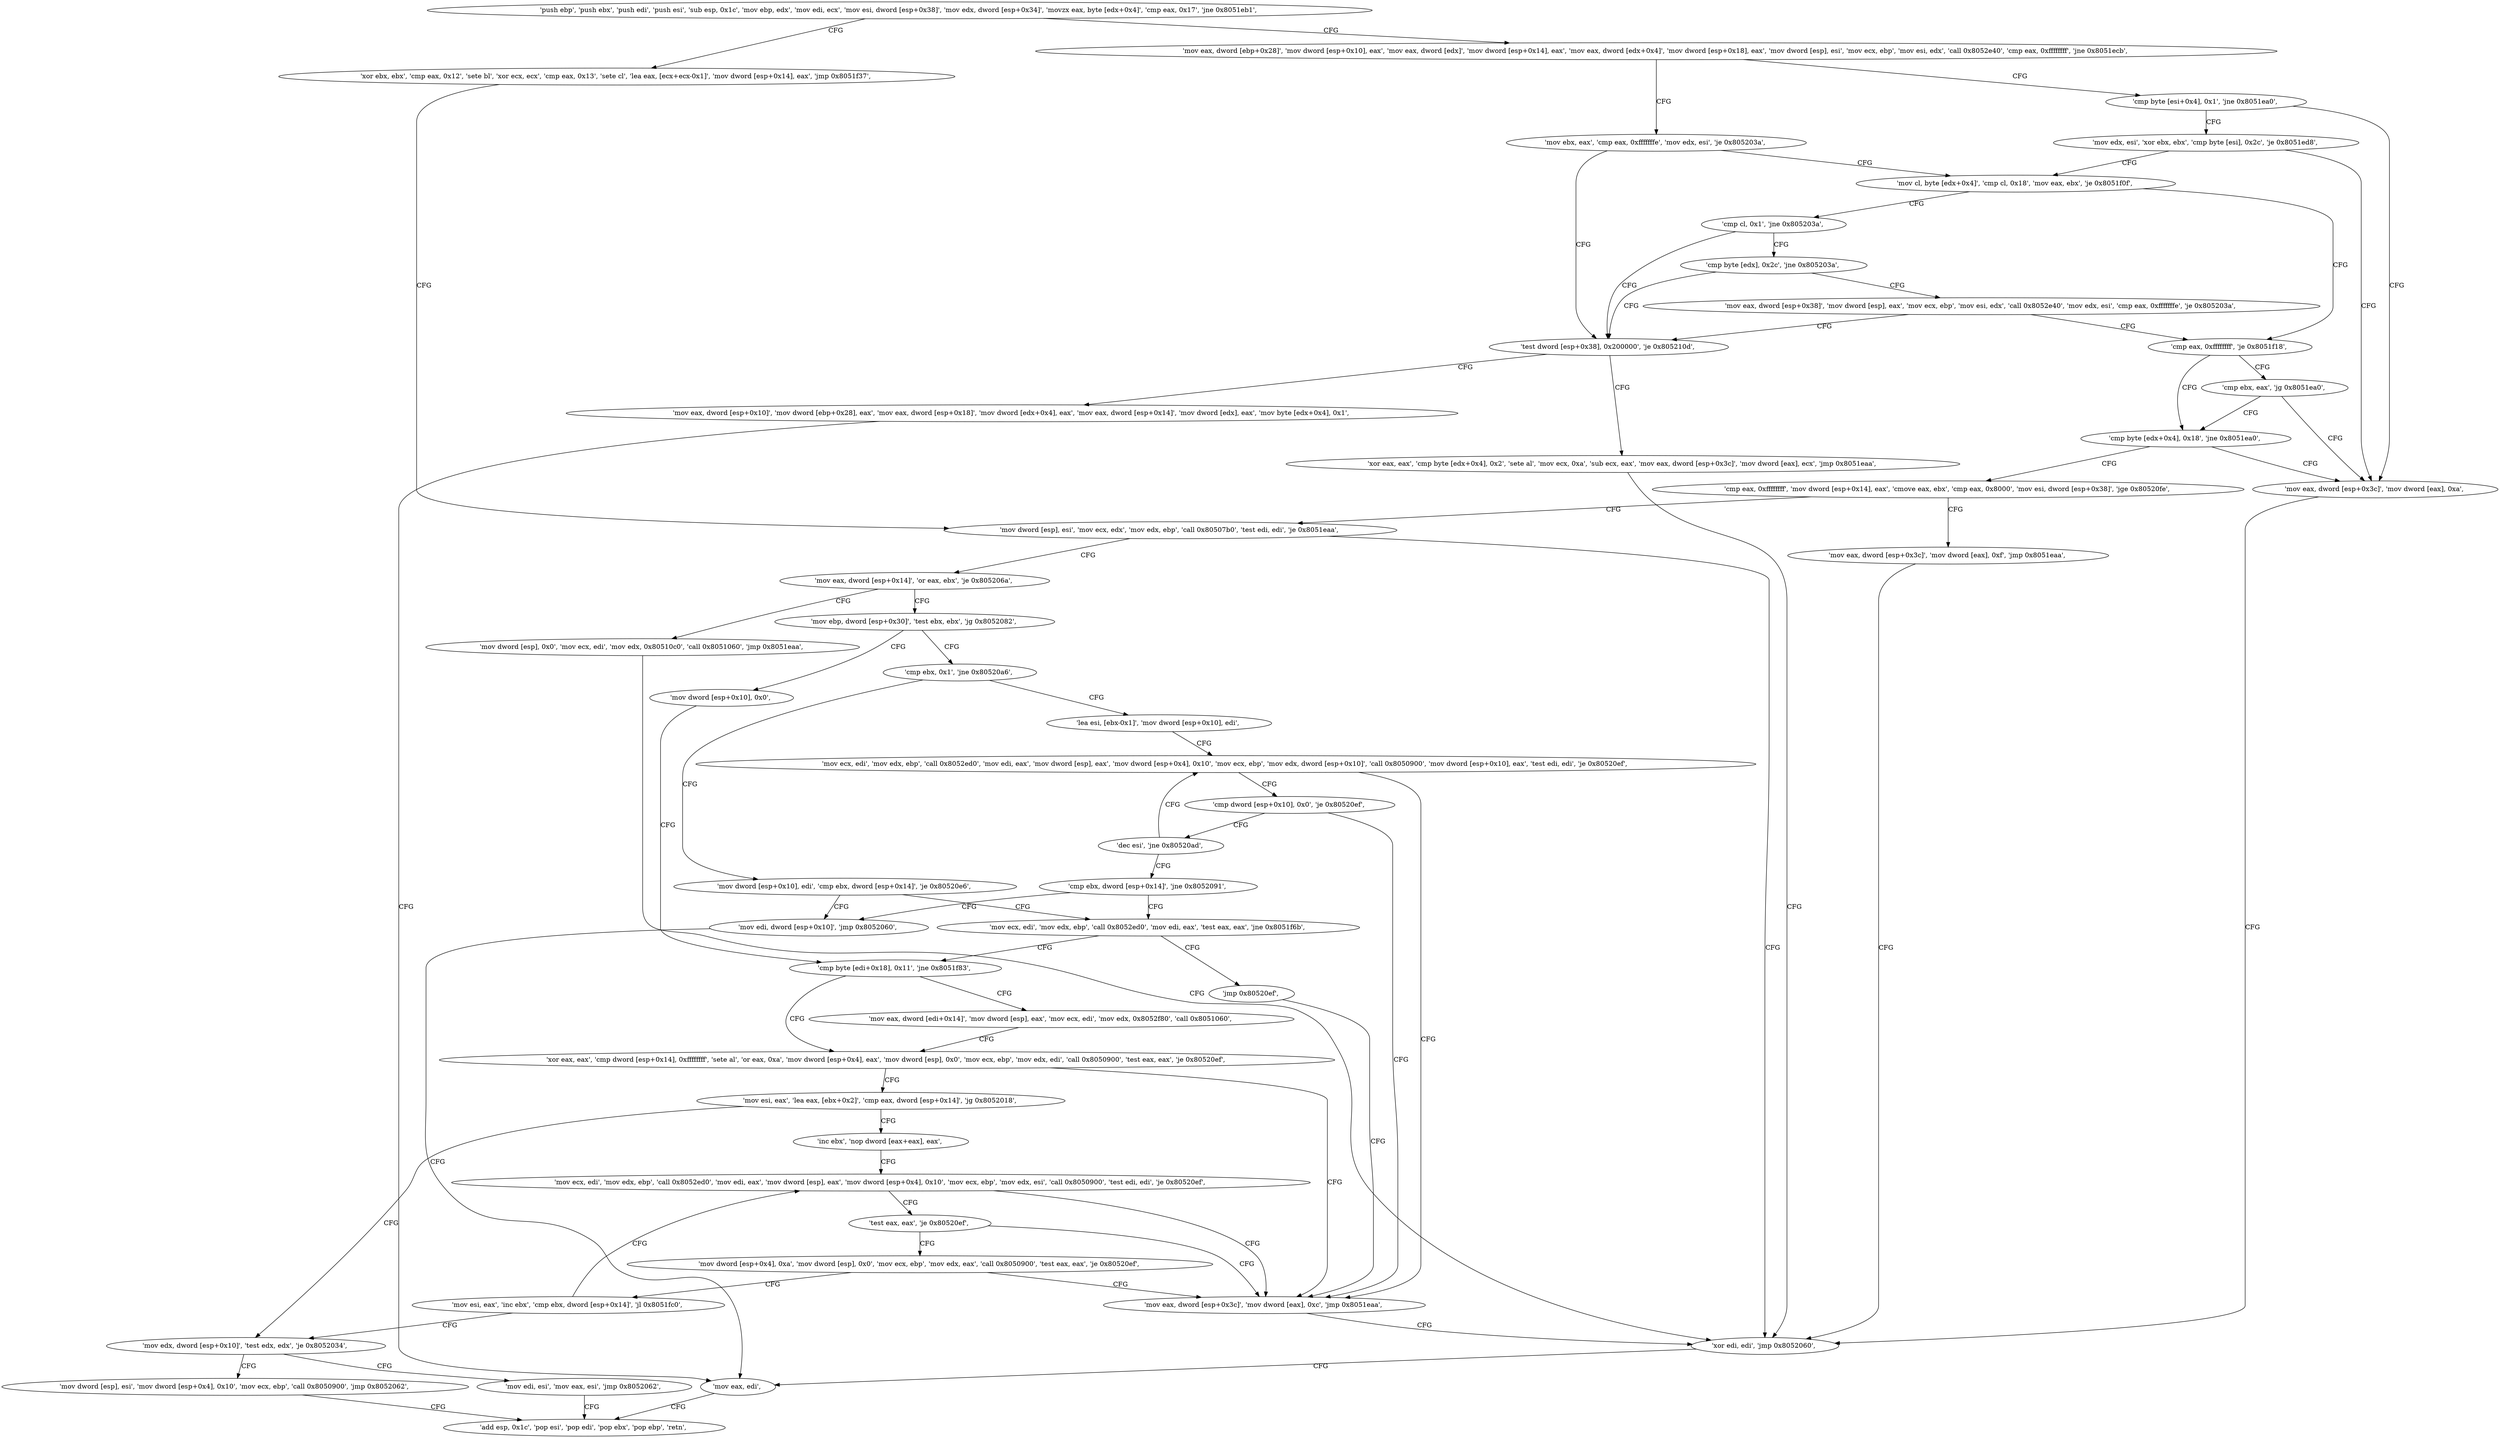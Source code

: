 digraph "func" {
"134553168" [label = "'push ebp', 'push ebx', 'push edi', 'push esi', 'sub esp, 0x1c', 'mov ebp, edx', 'mov edi, ecx', 'mov esi, dword [esp+0x38]', 'mov edx, dword [esp+0x34]', 'movzx eax, byte [edx+0x4]', 'cmp eax, 0x17', 'jne 0x8051eb1', " ]
"134553265" [label = "'xor ebx, ebx', 'cmp eax, 0x12', 'sete bl', 'xor ecx, ecx', 'cmp eax, 0x13', 'sete cl', 'lea eax, [ecx+ecx-0x1]', 'mov dword [esp+0x14], eax', 'jmp 0x8051f37', " ]
"134553196" [label = "'mov eax, dword [ebp+0x28]', 'mov dword [esp+0x10], eax', 'mov eax, dword [edx]', 'mov dword [esp+0x14], eax', 'mov eax, dword [edx+0x4]', 'mov dword [esp+0x18], eax', 'mov dword [esp], esi', 'mov ecx, ebp', 'mov esi, edx', 'call 0x8052e40', 'cmp eax, 0xffffffff', 'jne 0x8051ecb', " ]
"134553399" [label = "'mov dword [esp], esi', 'mov ecx, edx', 'mov edx, ebp', 'call 0x80507b0', 'test edi, edi', 'je 0x8051eaa', " ]
"134553291" [label = "'mov ebx, eax', 'cmp eax, 0xfffffffe', 'mov edx, esi', 'je 0x805203a', " ]
"134553233" [label = "'cmp byte [esi+0x4], 0x1', 'jne 0x8051ea0', " ]
"134553258" [label = "'xor edi, edi', 'jmp 0x8052060', " ]
"134553419" [label = "'mov eax, dword [esp+0x14]', 'or eax, ebx', 'je 0x805206a', " ]
"134553658" [label = "'test dword [esp+0x38], 0x200000', 'je 0x805210d', " ]
"134553304" [label = "'mov cl, byte [edx+0x4]', 'cmp cl, 0x18', 'mov eax, ebx', 'je 0x8051f0f', " ]
"134553248" [label = "'mov eax, dword [esp+0x3c]', 'mov dword [eax], 0xa', " ]
"134553239" [label = "'mov edx, esi', 'xor ebx, ebx', 'cmp byte [esi], 0x2c', 'je 0x8051ed8', " ]
"134553696" [label = "'mov eax, edi', " ]
"134553706" [label = "'mov dword [esp], 0x0', 'mov ecx, edi', 'mov edx, 0x80510c0', 'call 0x8051060', 'jmp 0x8051eaa', " ]
"134553431" [label = "'mov ebp, dword [esp+0x30]', 'test ebx, ebx', 'jg 0x8052082', " ]
"134553869" [label = "'xor eax, eax', 'cmp byte [edx+0x4], 0x2', 'sete al', 'mov ecx, 0xa', 'sub ecx, eax', 'mov eax, dword [esp+0x3c]', 'mov dword [eax], ecx', 'jmp 0x8051eaa', " ]
"134553672" [label = "'mov eax, dword [esp+0x10]', 'mov dword [ebp+0x28], eax', 'mov eax, dword [esp+0x18]', 'mov dword [edx+0x4], eax', 'mov eax, dword [esp+0x14]', 'mov dword [edx], eax', 'mov byte [edx+0x4], 0x1', " ]
"134553359" [label = "'cmp eax, 0xffffffff', 'je 0x8051f18', " ]
"134553314" [label = "'cmp cl, 0x1', 'jne 0x805203a', " ]
"134553698" [label = "'add esp, 0x1c', 'pop esi', 'pop edi', 'pop ebx', 'pop ebp', 'retn', " ]
"134553730" [label = "'cmp ebx, 0x1', 'jne 0x80520a6', " ]
"134553443" [label = "'mov dword [esp+0x10], 0x0', " ]
"134553368" [label = "'cmp byte [edx+0x4], 0x18', 'jne 0x8051ea0', " ]
"134553364" [label = "'cmp ebx, eax', 'jg 0x8051ea0', " ]
"134553323" [label = "'cmp byte [edx], 0x2c', 'jne 0x805203a', " ]
"134553766" [label = "'lea esi, [ebx-0x1]', 'mov dword [esp+0x10], edi', " ]
"134553735" [label = "'mov dword [esp+0x10], edi', 'cmp ebx, dword [esp+0x14]', 'je 0x80520e6', " ]
"134553451" [label = "'cmp byte [edi+0x18], 0x11', 'jne 0x8051f83', " ]
"134553374" [label = "'cmp eax, 0xffffffff', 'mov dword [esp+0x14], eax', 'cmove eax, ebx', 'cmp eax, 0x8000', 'mov esi, dword [esp+0x38]', 'jge 0x80520fe', " ]
"134553332" [label = "'mov eax, dword [esp+0x38]', 'mov dword [esp], eax', 'mov ecx, ebp', 'mov esi, edx', 'call 0x8052e40', 'mov edx, esi', 'cmp eax, 0xfffffffe', 'je 0x805203a', " ]
"134553773" [label = "'mov ecx, edi', 'mov edx, ebp', 'call 0x8052ed0', 'mov edi, eax', 'mov dword [esp], eax', 'mov dword [esp+0x4], 0x10', 'mov ecx, ebp', 'mov edx, dword [esp+0x10]', 'call 0x8050900', 'mov dword [esp+0x10], eax', 'test edi, edi', 'je 0x80520ef', " ]
"134553830" [label = "'mov edi, dword [esp+0x10]', 'jmp 0x8052060', " ]
"134553745" [label = "'mov ecx, edi', 'mov edx, ebp', 'call 0x8052ed0', 'mov edi, eax', 'test eax, eax', 'jne 0x8051f6b', " ]
"134553475" [label = "'xor eax, eax', 'cmp dword [esp+0x14], 0xffffffff', 'sete al', 'or eax, 0xa', 'mov dword [esp+0x4], eax', 'mov dword [esp], 0x0', 'mov ecx, ebp', 'mov edx, edi', 'call 0x8050900', 'test eax, eax', 'je 0x80520ef', " ]
"134553839" [label = "'mov eax, dword [esp+0x3c]', 'mov dword [eax], 0xc', 'jmp 0x8051eaa', " ]
"134553516" [label = "'mov esi, eax', 'lea eax, [ebx+0x2]', 'cmp eax, dword [esp+0x14]', 'jg 0x8052018', " ]
"134553457" [label = "'mov eax, dword [edi+0x14]', 'mov dword [esp], eax', 'mov ecx, edi', 'mov edx, 0x8052f80', 'call 0x8051060', " ]
"134553854" [label = "'mov eax, dword [esp+0x3c]', 'mov dword [eax], 0xf', 'jmp 0x8051eaa', " ]
"134553814" [label = "'cmp dword [esp+0x10], 0x0', 'je 0x80520ef', " ]
"134553821" [label = "'dec esi', 'jne 0x80520ad', " ]
"134553764" [label = "'jmp 0x80520ef', " ]
"134553624" [label = "'mov edx, dword [esp+0x10]', 'test edx, edx', 'je 0x8052034', " ]
"134553527" [label = "'inc ebx', 'nop dword [eax+eax], eax', " ]
"134553824" [label = "'cmp ebx, dword [esp+0x14]', 'jne 0x8052091', " ]
"134553652" [label = "'mov edi, esi', 'mov eax, esi', 'jmp 0x8052062', " ]
"134553632" [label = "'mov dword [esp], esi', 'mov dword [esp+0x4], 0x10', 'mov ecx, ebp', 'call 0x8050900', 'jmp 0x8052062', " ]
"134553536" [label = "'mov ecx, edi', 'mov edx, ebp', 'call 0x8052ed0', 'mov edi, eax', 'mov dword [esp], eax', 'mov dword [esp+0x4], 0x10', 'mov ecx, ebp', 'mov edx, esi', 'call 0x8050900', 'test edi, edi', 'je 0x80520ef', " ]
"134553575" [label = "'test eax, eax', 'je 0x80520ef', " ]
"134553583" [label = "'mov dword [esp+0x4], 0xa', 'mov dword [esp], 0x0', 'mov ecx, ebp', 'mov edx, eax', 'call 0x8050900', 'test eax, eax', 'je 0x80520ef', " ]
"134553615" [label = "'mov esi, eax', 'inc ebx', 'cmp ebx, dword [esp+0x14]', 'jl 0x8051fc0', " ]
"134553168" -> "134553265" [ label = "CFG" ]
"134553168" -> "134553196" [ label = "CFG" ]
"134553265" -> "134553399" [ label = "CFG" ]
"134553196" -> "134553291" [ label = "CFG" ]
"134553196" -> "134553233" [ label = "CFG" ]
"134553399" -> "134553258" [ label = "CFG" ]
"134553399" -> "134553419" [ label = "CFG" ]
"134553291" -> "134553658" [ label = "CFG" ]
"134553291" -> "134553304" [ label = "CFG" ]
"134553233" -> "134553248" [ label = "CFG" ]
"134553233" -> "134553239" [ label = "CFG" ]
"134553258" -> "134553696" [ label = "CFG" ]
"134553419" -> "134553706" [ label = "CFG" ]
"134553419" -> "134553431" [ label = "CFG" ]
"134553658" -> "134553869" [ label = "CFG" ]
"134553658" -> "134553672" [ label = "CFG" ]
"134553304" -> "134553359" [ label = "CFG" ]
"134553304" -> "134553314" [ label = "CFG" ]
"134553248" -> "134553258" [ label = "CFG" ]
"134553239" -> "134553304" [ label = "CFG" ]
"134553239" -> "134553248" [ label = "CFG" ]
"134553696" -> "134553698" [ label = "CFG" ]
"134553706" -> "134553258" [ label = "CFG" ]
"134553431" -> "134553730" [ label = "CFG" ]
"134553431" -> "134553443" [ label = "CFG" ]
"134553869" -> "134553258" [ label = "CFG" ]
"134553672" -> "134553696" [ label = "CFG" ]
"134553359" -> "134553368" [ label = "CFG" ]
"134553359" -> "134553364" [ label = "CFG" ]
"134553314" -> "134553658" [ label = "CFG" ]
"134553314" -> "134553323" [ label = "CFG" ]
"134553730" -> "134553766" [ label = "CFG" ]
"134553730" -> "134553735" [ label = "CFG" ]
"134553443" -> "134553451" [ label = "CFG" ]
"134553368" -> "134553248" [ label = "CFG" ]
"134553368" -> "134553374" [ label = "CFG" ]
"134553364" -> "134553248" [ label = "CFG" ]
"134553364" -> "134553368" [ label = "CFG" ]
"134553323" -> "134553658" [ label = "CFG" ]
"134553323" -> "134553332" [ label = "CFG" ]
"134553766" -> "134553773" [ label = "CFG" ]
"134553735" -> "134553830" [ label = "CFG" ]
"134553735" -> "134553745" [ label = "CFG" ]
"134553451" -> "134553475" [ label = "CFG" ]
"134553451" -> "134553457" [ label = "CFG" ]
"134553374" -> "134553854" [ label = "CFG" ]
"134553374" -> "134553399" [ label = "CFG" ]
"134553332" -> "134553658" [ label = "CFG" ]
"134553332" -> "134553359" [ label = "CFG" ]
"134553773" -> "134553839" [ label = "CFG" ]
"134553773" -> "134553814" [ label = "CFG" ]
"134553830" -> "134553696" [ label = "CFG" ]
"134553745" -> "134553451" [ label = "CFG" ]
"134553745" -> "134553764" [ label = "CFG" ]
"134553475" -> "134553839" [ label = "CFG" ]
"134553475" -> "134553516" [ label = "CFG" ]
"134553839" -> "134553258" [ label = "CFG" ]
"134553516" -> "134553624" [ label = "CFG" ]
"134553516" -> "134553527" [ label = "CFG" ]
"134553457" -> "134553475" [ label = "CFG" ]
"134553854" -> "134553258" [ label = "CFG" ]
"134553814" -> "134553839" [ label = "CFG" ]
"134553814" -> "134553821" [ label = "CFG" ]
"134553821" -> "134553773" [ label = "CFG" ]
"134553821" -> "134553824" [ label = "CFG" ]
"134553764" -> "134553839" [ label = "CFG" ]
"134553624" -> "134553652" [ label = "CFG" ]
"134553624" -> "134553632" [ label = "CFG" ]
"134553527" -> "134553536" [ label = "CFG" ]
"134553824" -> "134553745" [ label = "CFG" ]
"134553824" -> "134553830" [ label = "CFG" ]
"134553652" -> "134553698" [ label = "CFG" ]
"134553632" -> "134553698" [ label = "CFG" ]
"134553536" -> "134553839" [ label = "CFG" ]
"134553536" -> "134553575" [ label = "CFG" ]
"134553575" -> "134553839" [ label = "CFG" ]
"134553575" -> "134553583" [ label = "CFG" ]
"134553583" -> "134553839" [ label = "CFG" ]
"134553583" -> "134553615" [ label = "CFG" ]
"134553615" -> "134553536" [ label = "CFG" ]
"134553615" -> "134553624" [ label = "CFG" ]
}
